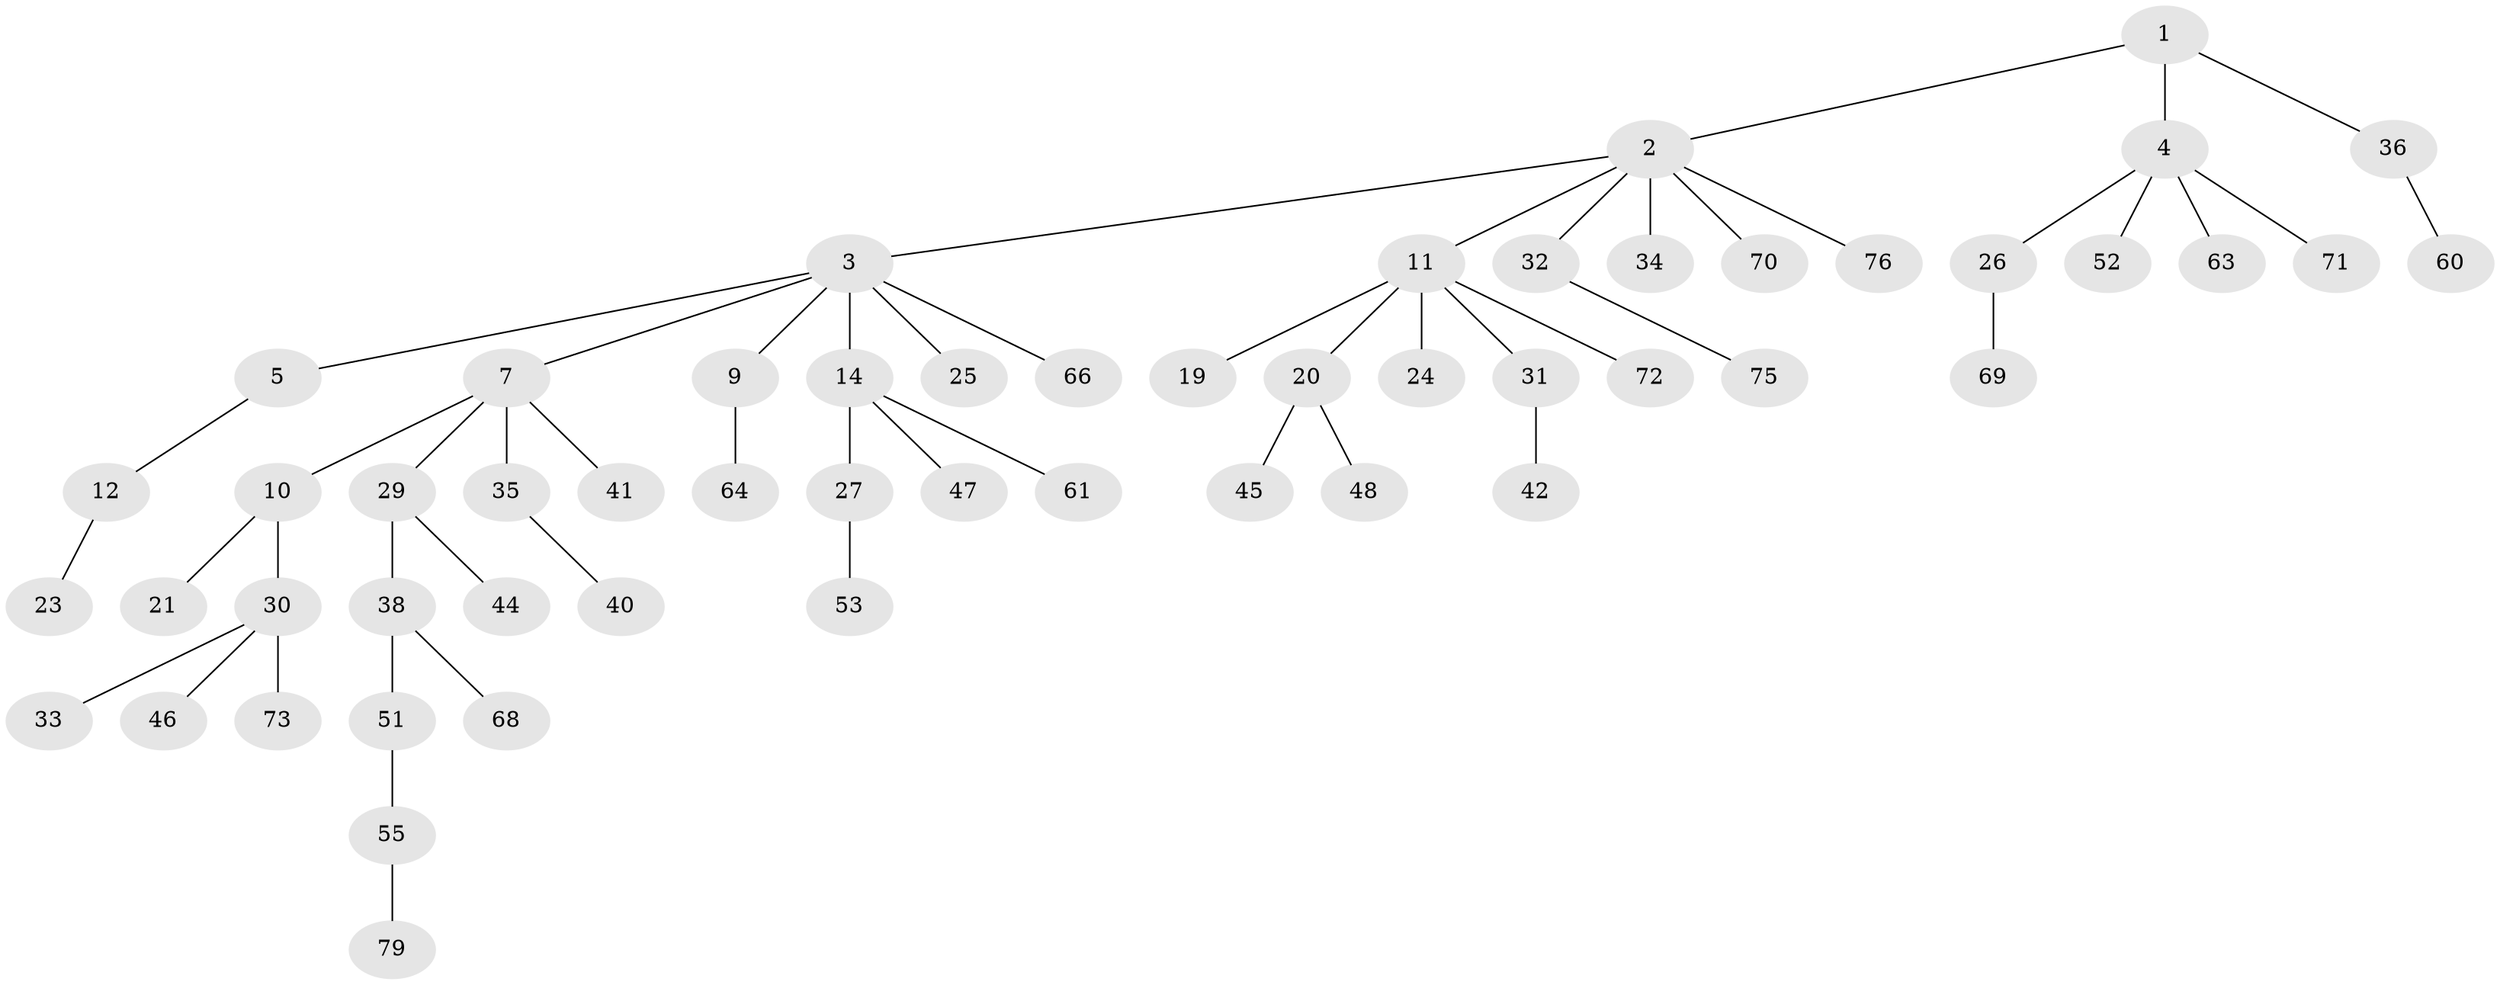 // original degree distribution, {3: 0.20253164556962025, 7: 0.012658227848101266, 6: 0.02531645569620253, 4: 0.0379746835443038, 2: 0.20253164556962025, 1: 0.5063291139240507, 5: 0.012658227848101266}
// Generated by graph-tools (version 1.1) at 2025/42/03/06/25 10:42:03]
// undirected, 54 vertices, 53 edges
graph export_dot {
graph [start="1"]
  node [color=gray90,style=filled];
  1;
  2 [super="+13"];
  3 [super="+6"];
  4 [super="+28"];
  5;
  7 [super="+8"];
  9;
  10 [super="+18"];
  11 [super="+15"];
  12 [super="+17"];
  14 [super="+16"];
  19 [super="+50"];
  20 [super="+22"];
  21 [super="+49"];
  23;
  24 [super="+56"];
  25;
  26 [super="+62"];
  27;
  29;
  30 [super="+65"];
  31 [super="+57"];
  32 [super="+43"];
  33 [super="+37"];
  34;
  35 [super="+74"];
  36 [super="+67"];
  38 [super="+39"];
  40;
  41;
  42;
  44;
  45;
  46;
  47 [super="+59"];
  48;
  51 [super="+58"];
  52;
  53 [super="+54"];
  55 [super="+78"];
  60;
  61;
  63;
  64;
  66;
  68;
  69;
  70;
  71 [super="+77"];
  72;
  73;
  75;
  76;
  79;
  1 -- 2;
  1 -- 4;
  1 -- 36;
  2 -- 3;
  2 -- 11;
  2 -- 32;
  2 -- 34;
  2 -- 70;
  2 -- 76;
  3 -- 5;
  3 -- 14;
  3 -- 25;
  3 -- 66;
  3 -- 9;
  3 -- 7;
  4 -- 26;
  4 -- 71;
  4 -- 52;
  4 -- 63;
  5 -- 12;
  7 -- 10;
  7 -- 41;
  7 -- 35;
  7 -- 29;
  9 -- 64;
  10 -- 30;
  10 -- 21;
  11 -- 19;
  11 -- 24;
  11 -- 31;
  11 -- 72;
  11 -- 20;
  12 -- 23;
  14 -- 27;
  14 -- 61;
  14 -- 47;
  20 -- 48;
  20 -- 45;
  26 -- 69;
  27 -- 53;
  29 -- 38;
  29 -- 44;
  30 -- 33;
  30 -- 46;
  30 -- 73;
  31 -- 42;
  32 -- 75;
  35 -- 40;
  36 -- 60;
  38 -- 51;
  38 -- 68;
  51 -- 55;
  55 -- 79;
}
